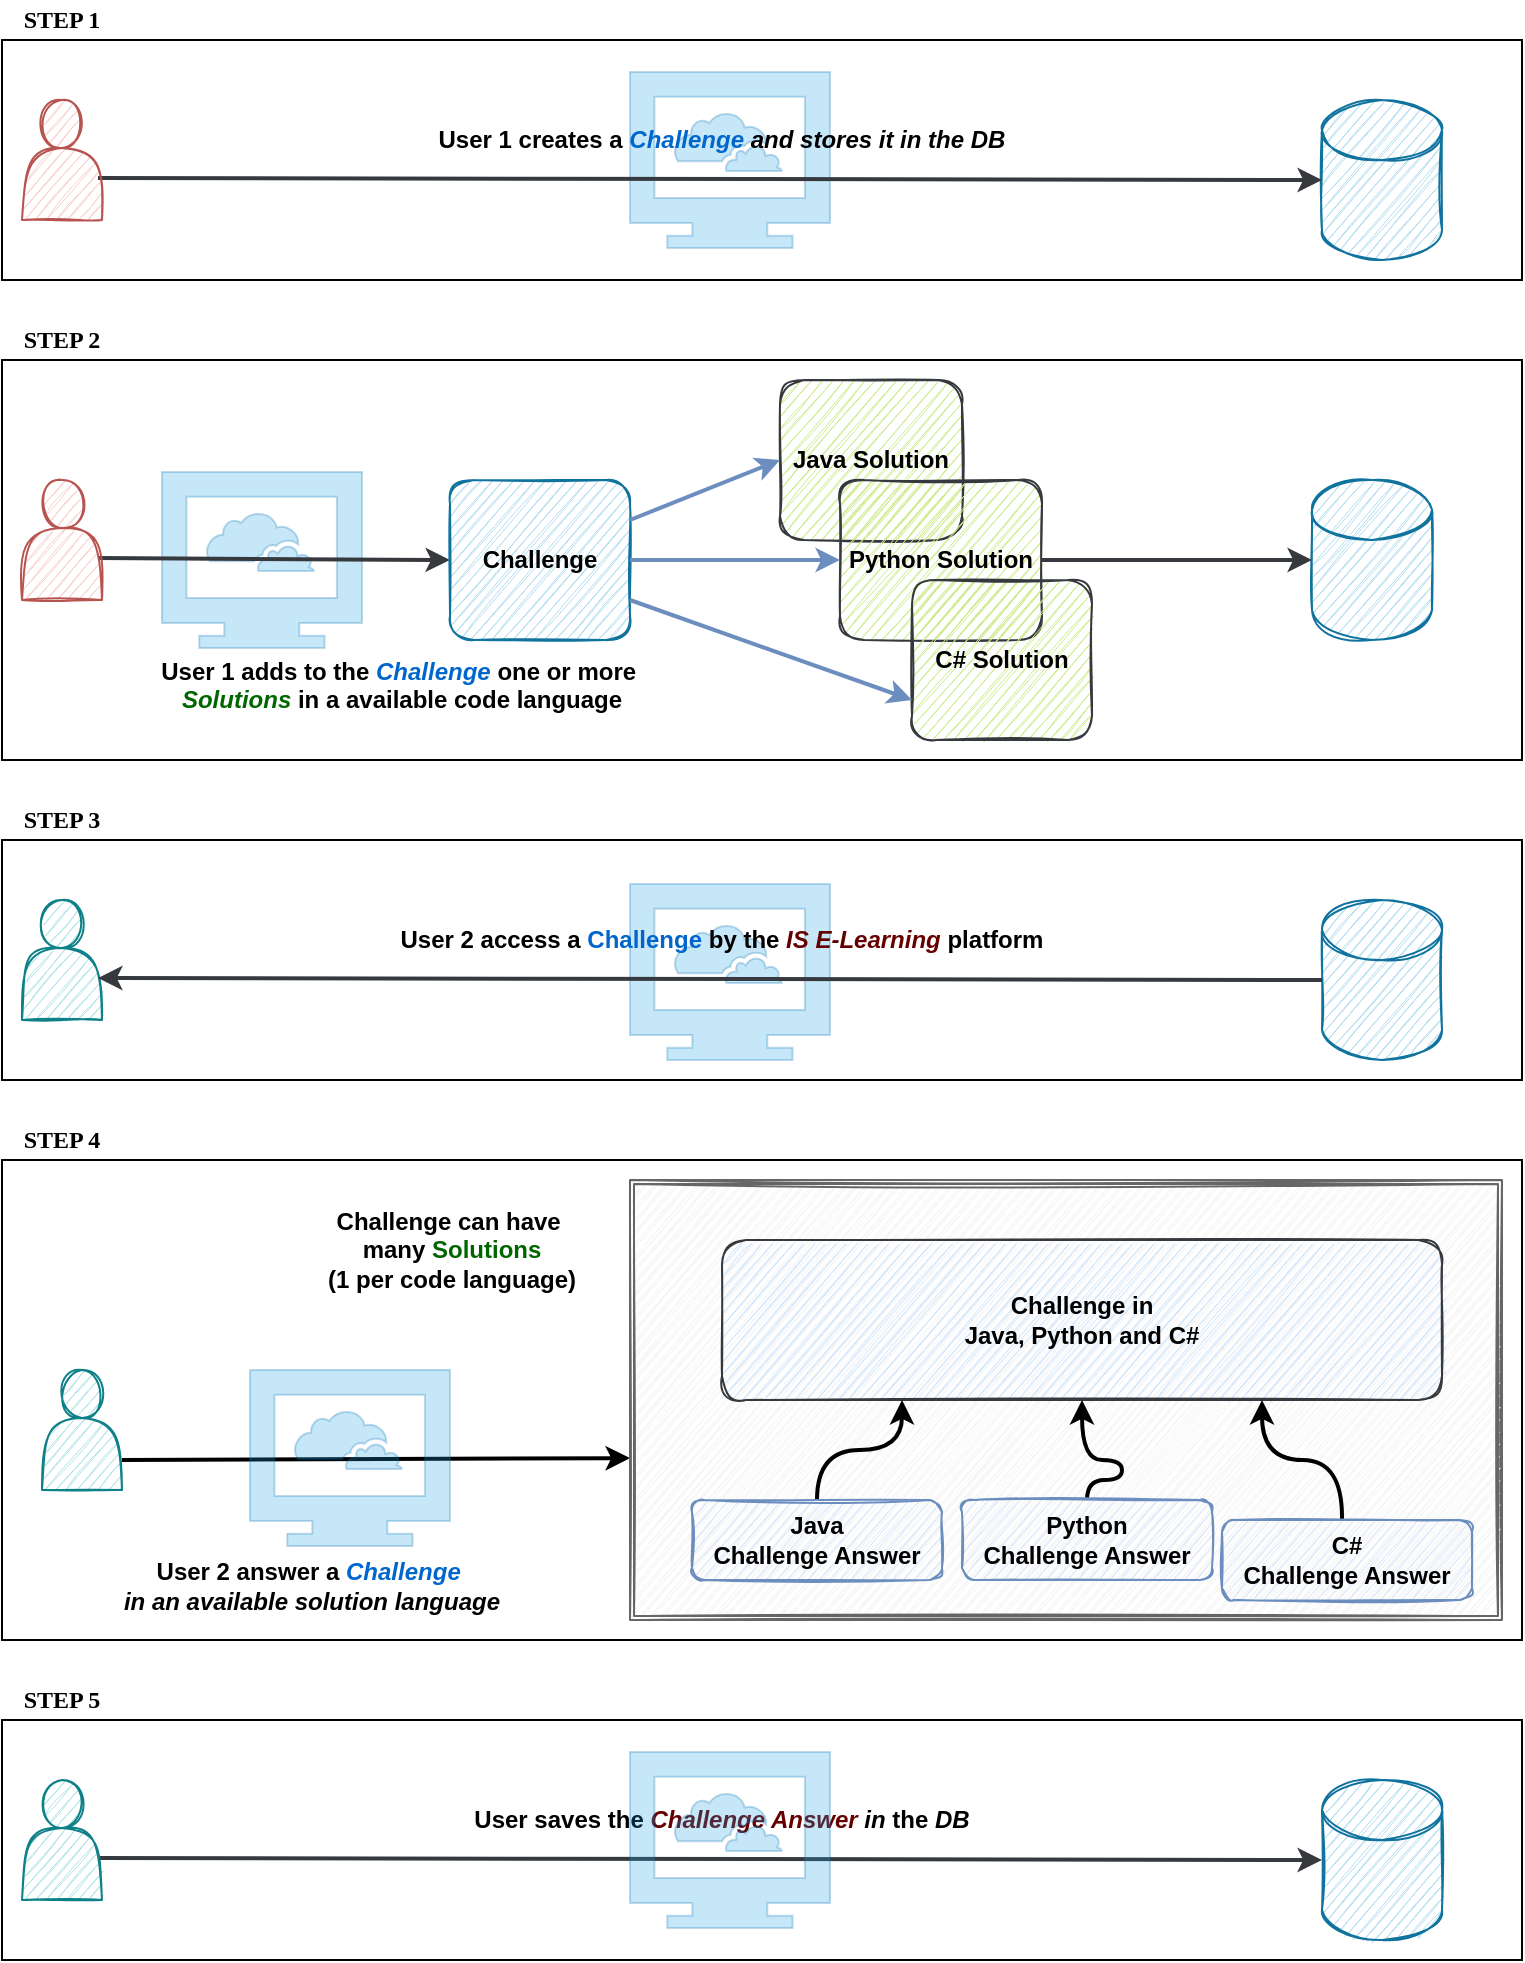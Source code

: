 <mxfile version="13.7.9" type="device"><diagram id="BE22tQMOEiJFCHiDOwmG" name="Page-1"><mxGraphModel dx="1422" dy="762" grid="1" gridSize="10" guides="1" tooltips="1" connect="1" arrows="1" fold="1" page="1" pageScale="1" pageWidth="827" pageHeight="1169" math="0" shadow="0"><root><mxCell id="0"/><mxCell id="1" parent="0"/><mxCell id="PQhwgv526c7rapb5Z4ws-85" value="" style="rounded=0;whiteSpace=wrap;html=1;fillColor=none;" parent="1" vertex="1"><mxGeometry x="40" y="200" width="760" height="200" as="geometry"/></mxCell><mxCell id="PQhwgv526c7rapb5Z4ws-71" value="" style="rounded=0;whiteSpace=wrap;html=1;fillColor=none;" parent="1" vertex="1"><mxGeometry x="40" y="880" width="760" height="120" as="geometry"/></mxCell><mxCell id="PQhwgv526c7rapb5Z4ws-77" value="" style="rounded=0;whiteSpace=wrap;html=1;fillColor=none;" parent="1" vertex="1"><mxGeometry x="40" y="40" width="760" height="120" as="geometry"/></mxCell><mxCell id="PQhwgv526c7rapb5Z4ws-84" value="" style="html=1;aspect=fixed;strokeColor=#006EAF;shadow=0;align=center;verticalAlign=top;fillColor=#1ba1e2;shape=mxgraph.gcp2.cloud_computer;rounded=1;sketch=0;opacity=25;fontColor=#ffffff;" parent="1" vertex="1"><mxGeometry x="354" y="56" width="100" height="88" as="geometry"/></mxCell><mxCell id="PQhwgv526c7rapb5Z4ws-7" value="" style="rounded=0;whiteSpace=wrap;html=1;fillColor=none;" parent="1" vertex="1"><mxGeometry x="40" y="440" width="760" height="120" as="geometry"/></mxCell><mxCell id="PQhwgv526c7rapb5Z4ws-2" value="" style="shape=cylinder3;whiteSpace=wrap;html=1;boundedLbl=1;backgroundOutline=1;size=15;fillColor=#b1ddf0;strokeColor=#10739e;sketch=1;" parent="1" vertex="1"><mxGeometry x="700" y="470" width="60" height="80" as="geometry"/></mxCell><mxCell id="PQhwgv526c7rapb5Z4ws-8" value="" style="shape=actor;whiteSpace=wrap;html=1;fillColor=#b0e3e6;strokeColor=#0e8088;sketch=1;" parent="1" vertex="1"><mxGeometry x="50" y="470" width="40" height="60" as="geometry"/></mxCell><mxCell id="PQhwgv526c7rapb5Z4ws-9" value="&lt;b&gt;&lt;font face=&quot;Lucida Console&quot;&gt;STEP 3&lt;/font&gt;&lt;/b&gt;" style="text;html=1;strokeColor=none;fillColor=none;align=center;verticalAlign=middle;whiteSpace=wrap;rounded=0;" parent="1" vertex="1"><mxGeometry x="40" y="420" width="60" height="20" as="geometry"/></mxCell><mxCell id="PQhwgv526c7rapb5Z4ws-11" value="" style="rounded=0;whiteSpace=wrap;html=1;fillColor=none;" parent="1" vertex="1"><mxGeometry x="40" y="600" width="760" height="240" as="geometry"/></mxCell><mxCell id="PQhwgv526c7rapb5Z4ws-12" value="&lt;b&gt;&lt;font face=&quot;Lucida Console&quot;&gt;STEP 4&lt;/font&gt;&lt;/b&gt;" style="text;html=1;strokeColor=none;fillColor=none;align=center;verticalAlign=middle;whiteSpace=wrap;rounded=0;" parent="1" vertex="1"><mxGeometry x="40" y="580" width="60" height="20" as="geometry"/></mxCell><mxCell id="PQhwgv526c7rapb5Z4ws-13" value="" style="shape=actor;whiteSpace=wrap;html=1;fillColor=#b0e3e6;strokeColor=#0e8088;sketch=1;" parent="1" vertex="1"><mxGeometry x="60" y="705" width="40" height="60" as="geometry"/></mxCell><mxCell id="PQhwgv526c7rapb5Z4ws-28" value="" style="endArrow=classic;html=1;exitX=1;exitY=0.75;exitDx=0;exitDy=0;strokeWidth=2;entryX=0;entryY=0.632;entryDx=0;entryDy=0;entryPerimeter=0;" parent="1" source="PQhwgv526c7rapb5Z4ws-13" target="PQhwgv526c7rapb5Z4ws-31" edge="1"><mxGeometry width="50" height="50" relative="1" as="geometry"><mxPoint x="390" y="710" as="sourcePoint"/><mxPoint x="220" y="750" as="targetPoint"/></mxGeometry></mxCell><mxCell id="PQhwgv526c7rapb5Z4ws-29" value="&lt;b&gt;User 2 answer a&amp;nbsp;&lt;/b&gt;&lt;b&gt;&lt;i&gt;&lt;font color=&quot;#0066cc&quot;&gt;Challenge&amp;nbsp;&lt;/font&gt;&lt;br&gt;in an available solution language&lt;/i&gt;&lt;/b&gt;" style="text;html=1;strokeColor=none;fillColor=none;align=center;verticalAlign=middle;whiteSpace=wrap;rounded=0;" parent="1" vertex="1"><mxGeometry x="50" y="803" width="290" height="20" as="geometry"/></mxCell><mxCell id="PQhwgv526c7rapb5Z4ws-31" value="" style="shape=ext;double=1;rounded=0;whiteSpace=wrap;html=1;sketch=1;fillColor=#f5f5f5;strokeColor=#666666;fontColor=#333333;" parent="1" vertex="1"><mxGeometry x="354" y="610" width="436" height="220" as="geometry"/></mxCell><mxCell id="PQhwgv526c7rapb5Z4ws-36" value="&lt;b&gt;Challenge&amp;nbsp;in&lt;br&gt;Java, Python and C#&lt;br&gt;&lt;/b&gt;" style="rounded=1;whiteSpace=wrap;html=1;shadow=0;sketch=1;fillColor=#cce5ff;strokeColor=#36393d;" parent="1" vertex="1"><mxGeometry x="400" y="640" width="360" height="80" as="geometry"/></mxCell><mxCell id="PQhwgv526c7rapb5Z4ws-54" style="edgeStyle=orthogonalEdgeStyle;rounded=0;orthogonalLoop=1;jettySize=auto;html=1;exitX=0.5;exitY=0;exitDx=0;exitDy=0;entryX=0.25;entryY=1;entryDx=0;entryDy=0;strokeWidth=2;curved=1;" parent="1" source="PQhwgv526c7rapb5Z4ws-41" target="PQhwgv526c7rapb5Z4ws-36" edge="1"><mxGeometry relative="1" as="geometry"/></mxCell><mxCell id="PQhwgv526c7rapb5Z4ws-41" value="&lt;b&gt;Java&lt;br&gt;Challenge Answer&lt;/b&gt;" style="rounded=1;whiteSpace=wrap;html=1;shadow=0;sketch=1;fillColor=#dae8fc;strokeColor=#6c8ebf;" parent="1" vertex="1"><mxGeometry x="385" y="770" width="125" height="40" as="geometry"/></mxCell><mxCell id="PQhwgv526c7rapb5Z4ws-53" style="edgeStyle=orthogonalEdgeStyle;rounded=0;orthogonalLoop=1;jettySize=auto;html=1;exitX=0.5;exitY=0;exitDx=0;exitDy=0;entryX=0.5;entryY=1;entryDx=0;entryDy=0;strokeWidth=2;curved=1;" parent="1" source="gddlTVgrY_fcpTRxTT6s-1" target="PQhwgv526c7rapb5Z4ws-36" edge="1"><mxGeometry relative="1" as="geometry"><mxPoint x="580" y="780" as="sourcePoint"/><mxPoint x="545" y="740" as="targetPoint"/><Array as="points"><mxPoint x="583" y="760"/><mxPoint x="600" y="760"/><mxPoint x="600" y="750"/><mxPoint x="580" y="750"/></Array></mxGeometry></mxCell><mxCell id="PQhwgv526c7rapb5Z4ws-52" style="edgeStyle=orthogonalEdgeStyle;rounded=0;orthogonalLoop=1;jettySize=auto;html=1;exitX=0.5;exitY=0;exitDx=0;exitDy=0;entryX=0.75;entryY=1;entryDx=0;entryDy=0;strokeWidth=2;curved=1;" parent="1" target="PQhwgv526c7rapb5Z4ws-36" edge="1"><mxGeometry relative="1" as="geometry"><mxPoint x="710" y="780" as="sourcePoint"/><mxPoint x="710" y="740" as="targetPoint"/></mxGeometry></mxCell><mxCell id="PQhwgv526c7rapb5Z4ws-55" value="&lt;div&gt;&lt;span&gt;&lt;b&gt;Challenge can have&amp;nbsp;&lt;/b&gt;&lt;/span&gt;&lt;/div&gt;&lt;div&gt;&lt;b&gt;many &lt;font color=&quot;#006600&quot;&gt;Solutions&lt;/font&gt;&lt;/b&gt;&lt;/div&gt;&lt;div&gt;&lt;b&gt;(1 per code language)&lt;/b&gt;&lt;/div&gt;" style="text;html=1;strokeColor=none;fillColor=none;align=center;verticalAlign=middle;whiteSpace=wrap;rounded=0;shadow=0;sketch=1;" parent="1" vertex="1"><mxGeometry x="190" y="620" width="150" height="50" as="geometry"/></mxCell><mxCell id="PQhwgv526c7rapb5Z4ws-72" value="" style="shape=cylinder3;whiteSpace=wrap;html=1;boundedLbl=1;backgroundOutline=1;size=15;fillColor=#b1ddf0;strokeColor=#10739e;sketch=1;" parent="1" vertex="1"><mxGeometry x="700" y="910" width="60" height="80" as="geometry"/></mxCell><mxCell id="PQhwgv526c7rapb5Z4ws-73" value="" style="endArrow=none;html=1;entryX=0.95;entryY=0.65;entryDx=0;entryDy=0;exitX=0;exitY=0.5;exitDx=0;exitDy=0;exitPerimeter=0;entryPerimeter=0;strokeWidth=2;startArrow=classic;startFill=1;endFill=0;fillColor=#eeeeee;strokeColor=#36393d;" parent="1" source="PQhwgv526c7rapb5Z4ws-72" target="PQhwgv526c7rapb5Z4ws-75" edge="1"><mxGeometry width="50" height="50" relative="1" as="geometry"><mxPoint x="700" y="950" as="sourcePoint"/><mxPoint x="90" y="959" as="targetPoint"/></mxGeometry></mxCell><mxCell id="PQhwgv526c7rapb5Z4ws-74" value="&lt;b&gt;User saves the&amp;nbsp;&lt;i&gt;&lt;font color=&quot;#660000&quot;&gt;Challenge Answer&lt;/font&gt;&amp;nbsp;in&amp;nbsp;&lt;/i&gt;the &lt;i&gt;DB &lt;/i&gt;&lt;/b&gt;" style="text;html=1;strokeColor=none;fillColor=none;align=center;verticalAlign=middle;whiteSpace=wrap;rounded=0;" parent="1" vertex="1"><mxGeometry x="100" y="920" width="600" height="20" as="geometry"/></mxCell><mxCell id="PQhwgv526c7rapb5Z4ws-75" value="" style="shape=actor;whiteSpace=wrap;html=1;fillColor=#b0e3e6;strokeColor=#0e8088;sketch=1;" parent="1" vertex="1"><mxGeometry x="50" y="910" width="40" height="60" as="geometry"/></mxCell><mxCell id="PQhwgv526c7rapb5Z4ws-76" value="&lt;b&gt;&lt;font face=&quot;Lucida Console&quot;&gt;STEP 5&lt;/font&gt;&lt;/b&gt;" style="text;html=1;strokeColor=none;fillColor=none;align=center;verticalAlign=middle;whiteSpace=wrap;rounded=0;" parent="1" vertex="1"><mxGeometry x="40" y="860" width="60" height="20" as="geometry"/></mxCell><mxCell id="PQhwgv526c7rapb5Z4ws-78" value="" style="shape=cylinder3;whiteSpace=wrap;html=1;boundedLbl=1;backgroundOutline=1;size=15;fillColor=#b1ddf0;strokeColor=#10739e;sketch=1;" parent="1" vertex="1"><mxGeometry x="700" y="70" width="60" height="80" as="geometry"/></mxCell><mxCell id="PQhwgv526c7rapb5Z4ws-79" value="" style="endArrow=none;html=1;entryX=0.95;entryY=0.65;entryDx=0;entryDy=0;exitX=0;exitY=0.5;exitDx=0;exitDy=0;exitPerimeter=0;entryPerimeter=0;strokeWidth=2;startArrow=classic;startFill=1;endFill=0;fillColor=#eeeeee;strokeColor=#36393d;" parent="1" source="PQhwgv526c7rapb5Z4ws-78" target="PQhwgv526c7rapb5Z4ws-81" edge="1"><mxGeometry width="50" height="50" relative="1" as="geometry"><mxPoint x="700" y="110" as="sourcePoint"/><mxPoint x="90" y="119" as="targetPoint"/></mxGeometry></mxCell><mxCell id="PQhwgv526c7rapb5Z4ws-80" value="&lt;b&gt;User 1 creates a &lt;i&gt;&lt;font color=&quot;#0066cc&quot;&gt;Challenge&amp;nbsp;&lt;/font&gt;and stores it in the DB&lt;/i&gt;&lt;/b&gt;" style="text;html=1;strokeColor=none;fillColor=none;align=center;verticalAlign=middle;whiteSpace=wrap;rounded=0;" parent="1" vertex="1"><mxGeometry x="100" y="80" width="600" height="20" as="geometry"/></mxCell><mxCell id="PQhwgv526c7rapb5Z4ws-81" value="" style="shape=actor;whiteSpace=wrap;html=1;fillColor=#f8cecc;strokeColor=#b85450;sketch=1;" parent="1" vertex="1"><mxGeometry x="50" y="70" width="40" height="60" as="geometry"/></mxCell><mxCell id="PQhwgv526c7rapb5Z4ws-82" value="&lt;b&gt;&lt;font face=&quot;Lucida Console&quot;&gt;STEP 1&lt;/font&gt;&lt;/b&gt;" style="text;html=1;strokeColor=none;fillColor=none;align=center;verticalAlign=middle;whiteSpace=wrap;rounded=0;" parent="1" vertex="1"><mxGeometry x="40" y="20" width="60" height="20" as="geometry"/></mxCell><mxCell id="PQhwgv526c7rapb5Z4ws-83" value="" style="html=1;aspect=fixed;strokeColor=#006EAF;shadow=0;align=center;verticalAlign=top;fillColor=#1ba1e2;shape=mxgraph.gcp2.cloud_computer;rounded=1;sketch=0;opacity=25;fontColor=#ffffff;" parent="1" vertex="1"><mxGeometry x="354" y="462" width="100" height="88" as="geometry"/></mxCell><mxCell id="PQhwgv526c7rapb5Z4ws-4" value="&lt;b&gt;User 2 access a&amp;nbsp;&lt;/b&gt;&lt;font color=&quot;#0066cc&quot; style=&quot;font-weight: bold&quot;&gt;Challenge&amp;nbsp;&lt;/font&gt;&lt;b&gt;by the&lt;i&gt;&lt;font color=&quot;#660000&quot;&gt; I&lt;/font&gt;&lt;/i&gt;&lt;/b&gt;&lt;font color=&quot;#660000&quot;&gt;&lt;b&gt;&lt;i&gt;S E-Learning&lt;/i&gt;&lt;/b&gt;&lt;/font&gt;&lt;b&gt; platform&lt;/b&gt;" style="text;html=1;strokeColor=none;fillColor=none;align=center;verticalAlign=middle;whiteSpace=wrap;rounded=0;" parent="1" vertex="1"><mxGeometry x="100" y="480" width="600" height="20" as="geometry"/></mxCell><mxCell id="PQhwgv526c7rapb5Z4ws-3" value="" style="endArrow=classic;html=1;entryX=0.95;entryY=0.65;entryDx=0;entryDy=0;exitX=0;exitY=0.5;exitDx=0;exitDy=0;exitPerimeter=0;entryPerimeter=0;strokeWidth=2;fillColor=#eeeeee;strokeColor=#36393d;" parent="1" source="PQhwgv526c7rapb5Z4ws-2" target="PQhwgv526c7rapb5Z4ws-8" edge="1"><mxGeometry width="50" height="50" relative="1" as="geometry"><mxPoint x="700" y="510" as="sourcePoint"/><mxPoint x="90" y="519" as="targetPoint"/></mxGeometry></mxCell><mxCell id="PQhwgv526c7rapb5Z4ws-86" value="" style="html=1;aspect=fixed;strokeColor=#006EAF;shadow=0;align=center;verticalAlign=top;fillColor=#1ba1e2;shape=mxgraph.gcp2.cloud_computer;rounded=1;sketch=0;opacity=25;fontColor=#ffffff;" parent="1" vertex="1"><mxGeometry x="120" y="256" width="100" height="88" as="geometry"/></mxCell><mxCell id="PQhwgv526c7rapb5Z4ws-87" value="" style="shape=cylinder3;whiteSpace=wrap;html=1;boundedLbl=1;backgroundOutline=1;size=15;fillColor=#b1ddf0;strokeColor=#10739e;sketch=1;" parent="1" vertex="1"><mxGeometry x="695" y="260" width="60" height="80" as="geometry"/></mxCell><mxCell id="PQhwgv526c7rapb5Z4ws-88" value="" style="endArrow=none;html=1;entryX=0.95;entryY=0.65;entryDx=0;entryDy=0;exitX=0;exitY=0.5;exitDx=0;exitDy=0;entryPerimeter=0;strokeWidth=2;startArrow=classic;startFill=1;endFill=0;fillColor=#eeeeee;strokeColor=#36393d;" parent="1" source="PQhwgv526c7rapb5Z4ws-95" target="PQhwgv526c7rapb5Z4ws-90" edge="1"><mxGeometry width="50" height="50" relative="1" as="geometry"><mxPoint x="700" y="270" as="sourcePoint"/><mxPoint x="90" y="279" as="targetPoint"/></mxGeometry></mxCell><mxCell id="PQhwgv526c7rapb5Z4ws-90" value="" style="shape=actor;whiteSpace=wrap;html=1;fillColor=#f8cecc;strokeColor=#b85450;sketch=1;" parent="1" vertex="1"><mxGeometry x="50" y="260" width="40" height="60" as="geometry"/></mxCell><mxCell id="PQhwgv526c7rapb5Z4ws-91" value="&lt;b&gt;&lt;font face=&quot;Lucida Console&quot;&gt;STEP 2&lt;/font&gt;&lt;/b&gt;" style="text;html=1;strokeColor=none;fillColor=none;align=center;verticalAlign=middle;whiteSpace=wrap;rounded=0;" parent="1" vertex="1"><mxGeometry x="40" y="180" width="60" height="20" as="geometry"/></mxCell><mxCell id="PQhwgv526c7rapb5Z4ws-92" value="" style="html=1;aspect=fixed;strokeColor=#006EAF;shadow=0;align=center;verticalAlign=top;fillColor=#1ba1e2;shape=mxgraph.gcp2.cloud_computer;rounded=1;sketch=0;opacity=25;fontColor=#ffffff;" parent="1" vertex="1"><mxGeometry x="354" y="896" width="100" height="88" as="geometry"/></mxCell><mxCell id="PQhwgv526c7rapb5Z4ws-93" value="" style="html=1;aspect=fixed;strokeColor=#006EAF;shadow=0;align=center;verticalAlign=top;fillColor=#1ba1e2;shape=mxgraph.gcp2.cloud_computer;rounded=1;sketch=0;opacity=25;fontColor=#ffffff;" parent="1" vertex="1"><mxGeometry x="164" y="705" width="100" height="88" as="geometry"/></mxCell><mxCell id="PQhwgv526c7rapb5Z4ws-95" value="&lt;b&gt;Challenge&lt;br&gt;&lt;/b&gt;" style="rounded=1;whiteSpace=wrap;html=1;shadow=0;sketch=1;fillColor=#b1ddf0;strokeColor=#10739e;" parent="1" vertex="1"><mxGeometry x="264" y="260" width="90" height="80" as="geometry"/></mxCell><mxCell id="PQhwgv526c7rapb5Z4ws-96" value="&lt;b&gt;Java Solution&lt;br&gt;&lt;/b&gt;" style="rounded=1;whiteSpace=wrap;html=1;shadow=0;sketch=1;fillColor=#cdeb8b;strokeColor=#36393d;" parent="1" vertex="1"><mxGeometry x="429" y="210" width="91" height="80" as="geometry"/></mxCell><mxCell id="PQhwgv526c7rapb5Z4ws-98" value="&lt;b&gt;Python Solution&lt;br&gt;&lt;/b&gt;" style="rounded=1;whiteSpace=wrap;html=1;shadow=0;sketch=1;fillColor=#cdeb8b;strokeColor=#36393d;" parent="1" vertex="1"><mxGeometry x="459" y="260" width="101" height="80" as="geometry"/></mxCell><mxCell id="PQhwgv526c7rapb5Z4ws-99" value="&lt;b&gt;C# Solution&lt;br&gt;&lt;/b&gt;" style="rounded=1;whiteSpace=wrap;html=1;shadow=0;sketch=1;fillColor=#cdeb8b;strokeColor=#36393d;" parent="1" vertex="1"><mxGeometry x="495" y="310" width="90" height="80" as="geometry"/></mxCell><mxCell id="PQhwgv526c7rapb5Z4ws-100" value="" style="endArrow=classic;html=1;strokeWidth=2;exitX=1;exitY=0.25;exitDx=0;exitDy=0;entryX=0;entryY=0.5;entryDx=0;entryDy=0;fillColor=#dae8fc;strokeColor=#6c8ebf;" parent="1" source="PQhwgv526c7rapb5Z4ws-95" target="PQhwgv526c7rapb5Z4ws-96" edge="1"><mxGeometry width="50" height="50" relative="1" as="geometry"><mxPoint x="390" y="450" as="sourcePoint"/><mxPoint x="440" y="400" as="targetPoint"/></mxGeometry></mxCell><mxCell id="PQhwgv526c7rapb5Z4ws-101" value="" style="endArrow=classic;html=1;strokeWidth=2;exitX=1;exitY=0.5;exitDx=0;exitDy=0;entryX=0;entryY=0.5;entryDx=0;entryDy=0;fillColor=#dae8fc;strokeColor=#6c8ebf;" parent="1" source="PQhwgv526c7rapb5Z4ws-95" target="PQhwgv526c7rapb5Z4ws-98" edge="1"><mxGeometry width="50" height="50" relative="1" as="geometry"><mxPoint x="364" y="290" as="sourcePoint"/><mxPoint x="439" y="260" as="targetPoint"/></mxGeometry></mxCell><mxCell id="PQhwgv526c7rapb5Z4ws-102" value="" style="endArrow=classic;html=1;strokeWidth=2;exitX=1;exitY=0.75;exitDx=0;exitDy=0;entryX=0;entryY=0.75;entryDx=0;entryDy=0;fillColor=#dae8fc;strokeColor=#6c8ebf;" parent="1" source="PQhwgv526c7rapb5Z4ws-95" target="PQhwgv526c7rapb5Z4ws-99" edge="1"><mxGeometry width="50" height="50" relative="1" as="geometry"><mxPoint x="364" y="310" as="sourcePoint"/><mxPoint x="469" y="310" as="targetPoint"/></mxGeometry></mxCell><mxCell id="PQhwgv526c7rapb5Z4ws-103" value="" style="endArrow=none;html=1;exitX=0;exitY=0.5;exitDx=0;exitDy=0;strokeWidth=2;startArrow=classic;startFill=1;endFill=0;exitPerimeter=0;entryX=1;entryY=0.5;entryDx=0;entryDy=0;fillColor=#eeeeee;strokeColor=#36393d;" parent="1" source="PQhwgv526c7rapb5Z4ws-87" target="PQhwgv526c7rapb5Z4ws-98" edge="1"><mxGeometry width="50" height="50" relative="1" as="geometry"><mxPoint x="274" y="310" as="sourcePoint"/><mxPoint x="570" y="298" as="targetPoint"/></mxGeometry></mxCell><mxCell id="PQhwgv526c7rapb5Z4ws-104" value="&lt;b&gt;User 1 adds to the &lt;font color=&quot;#0066cc&quot;&gt;&lt;i&gt;Challenge &lt;/i&gt;&lt;/font&gt;one or more&amp;nbsp;&lt;br&gt;&lt;i&gt;&lt;font color=&quot;#006600&quot;&gt;Solutions&amp;nbsp;&lt;/font&gt;&lt;/i&gt;in a available code language&lt;br&gt;&lt;br&gt;&lt;/b&gt;" style="text;html=1;strokeColor=none;fillColor=none;align=center;verticalAlign=middle;whiteSpace=wrap;rounded=0;" parent="1" vertex="1"><mxGeometry x="40" y="360" width="400" height="20" as="geometry"/></mxCell><mxCell id="gddlTVgrY_fcpTRxTT6s-1" value="&lt;b&gt;Python&lt;br&gt;Challenge Answer&lt;/b&gt;" style="rounded=1;whiteSpace=wrap;html=1;shadow=0;sketch=1;fillColor=#dae8fc;strokeColor=#6c8ebf;" parent="1" vertex="1"><mxGeometry x="520" y="770" width="125" height="40" as="geometry"/></mxCell><mxCell id="gddlTVgrY_fcpTRxTT6s-2" value="&lt;b&gt;C#&lt;br&gt;Challenge Answer&lt;/b&gt;" style="rounded=1;whiteSpace=wrap;html=1;shadow=0;sketch=1;fillColor=#dae8fc;strokeColor=#6c8ebf;" parent="1" vertex="1"><mxGeometry x="650" y="780" width="125" height="40" as="geometry"/></mxCell></root></mxGraphModel></diagram></mxfile>